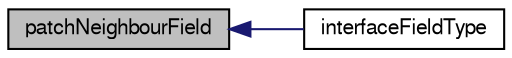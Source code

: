 digraph "patchNeighbourField"
{
  bgcolor="transparent";
  edge [fontname="FreeSans",fontsize="10",labelfontname="FreeSans",labelfontsize="10"];
  node [fontname="FreeSans",fontsize="10",shape=record];
  rankdir="LR";
  Node36 [label="patchNeighbourField",height=0.2,width=0.4,color="black", fillcolor="grey75", style="filled", fontcolor="black"];
  Node36 -> Node37 [dir="back",color="midnightblue",fontsize="10",style="solid",fontname="FreeSans"];
  Node37 [label="interfaceFieldType",height=0.2,width=0.4,color="black",URL="$a22026.html#af5bf19a20fc88622bab16fa60c775129",tooltip="Return the interface type. "];
}
